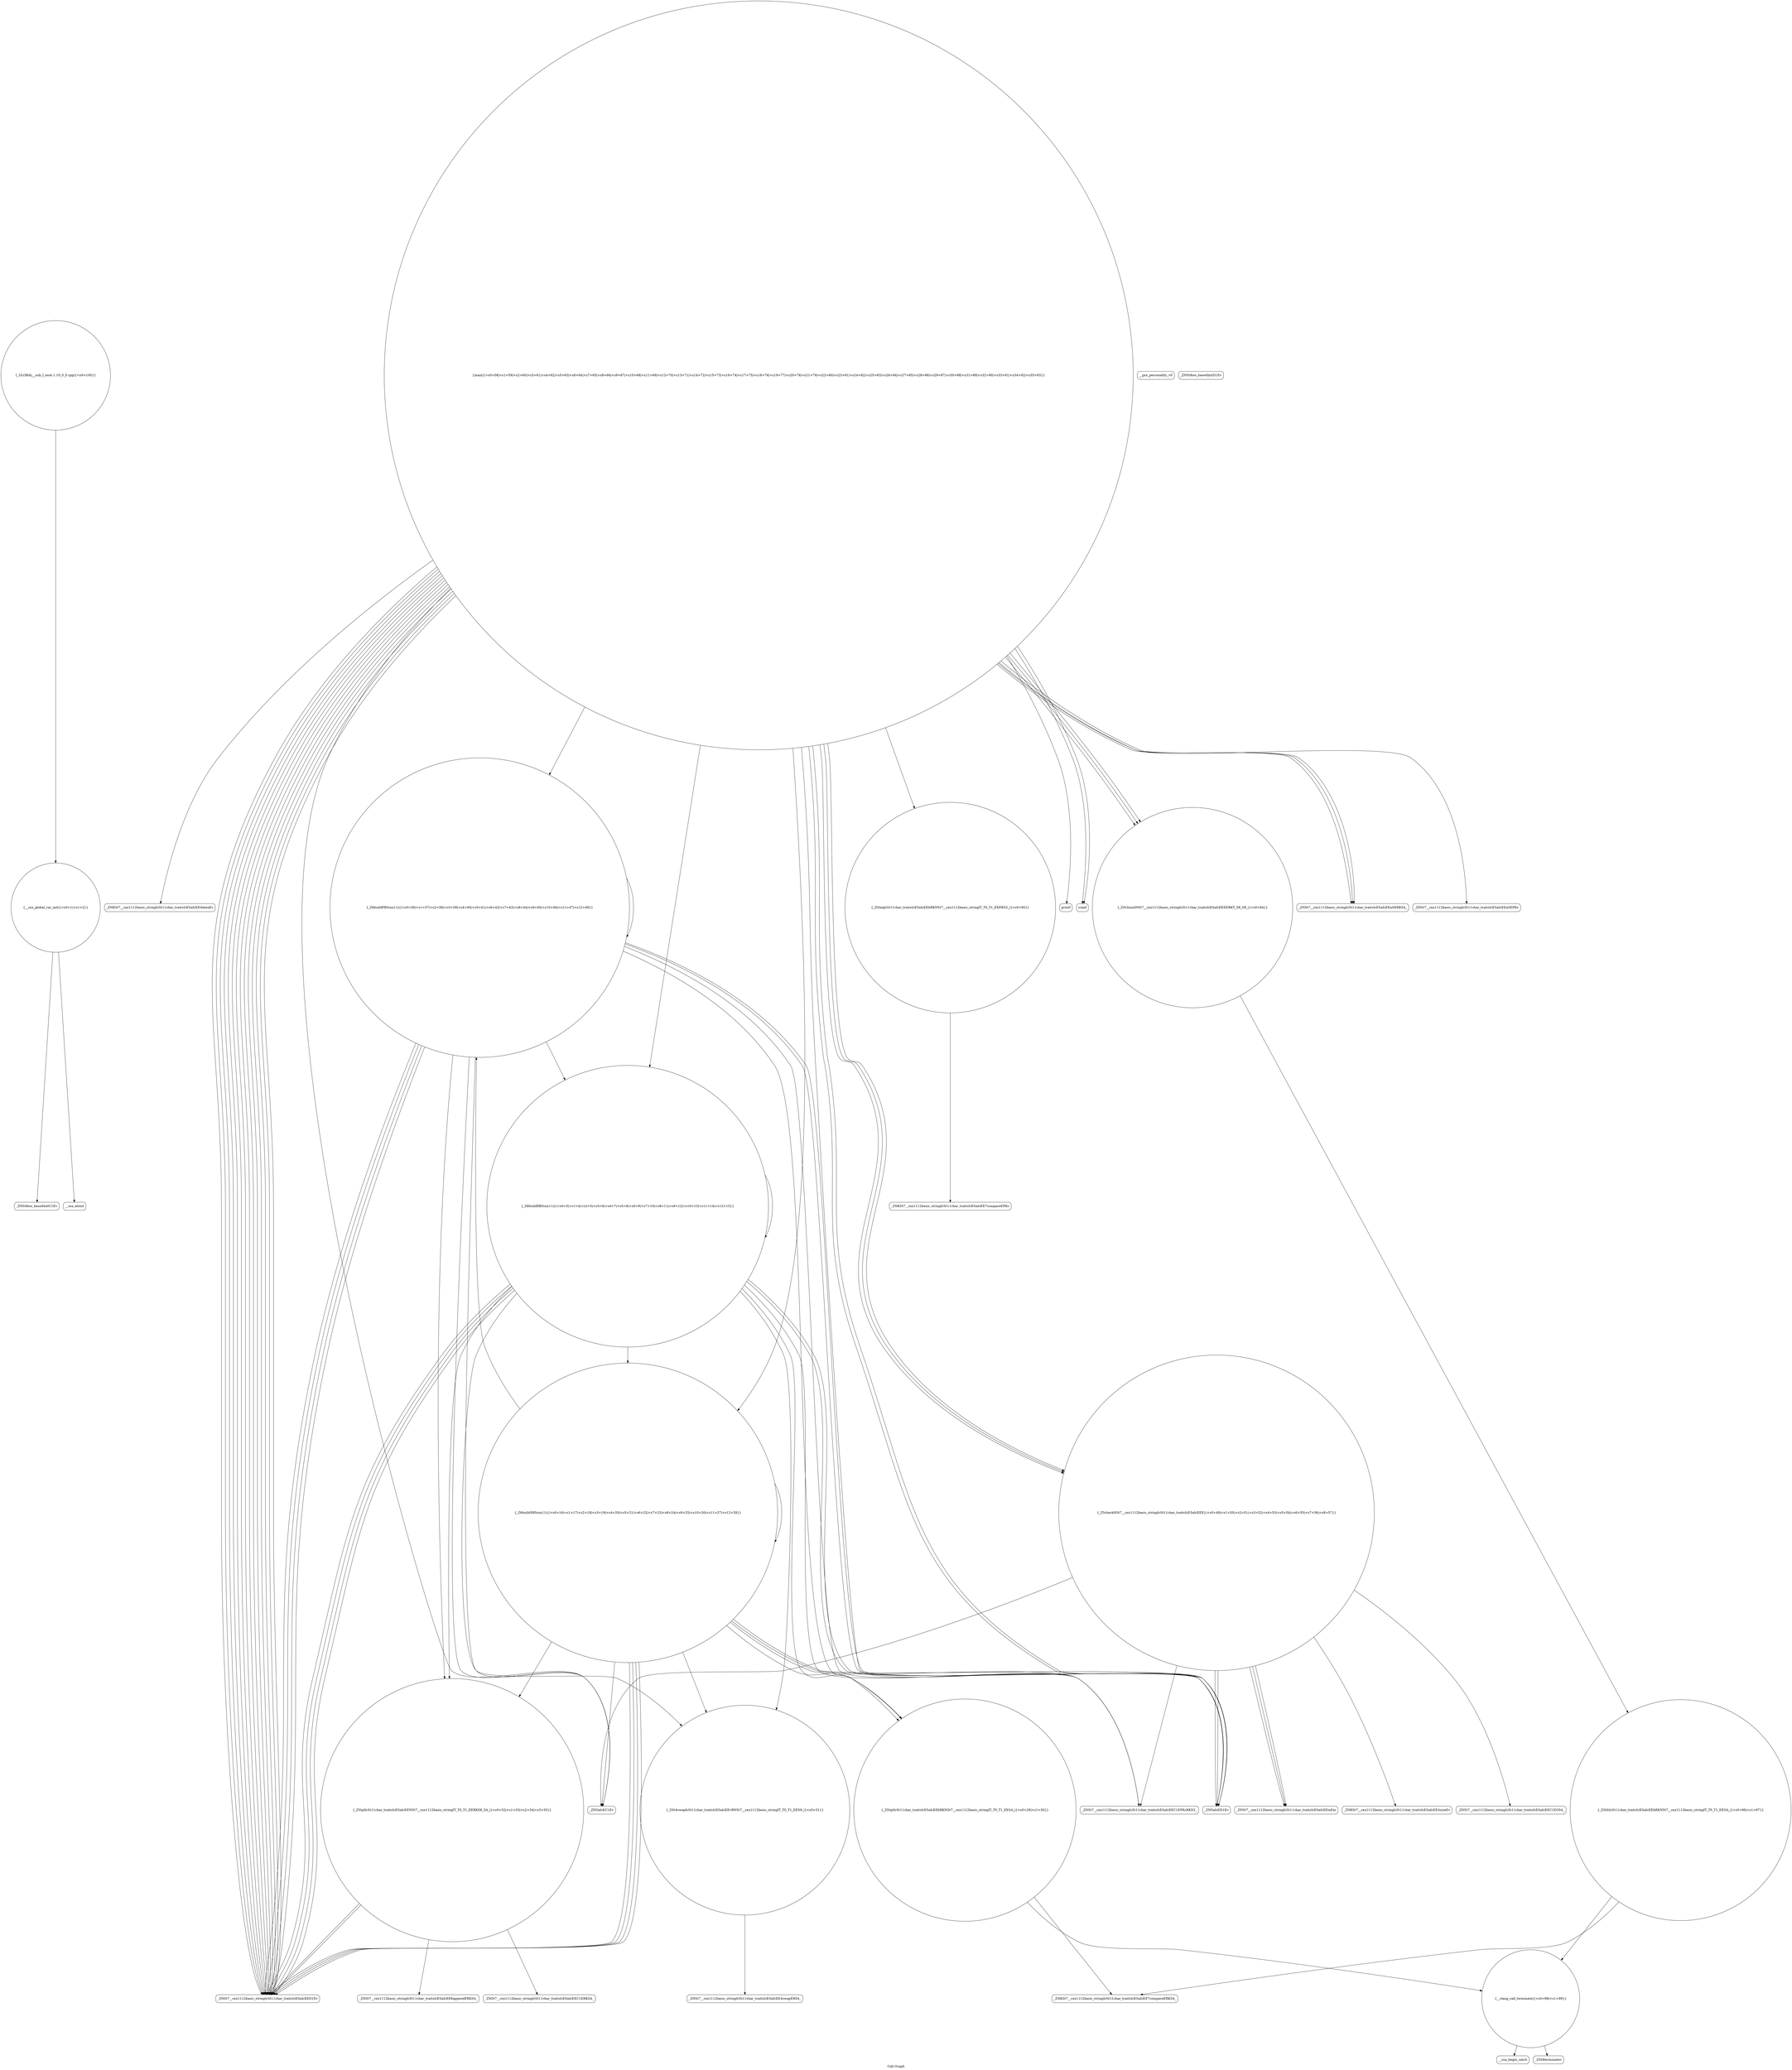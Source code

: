 digraph "Call Graph" {
	label="Call Graph";

	Node0x55f1cf860f10 [shape=record,shape=circle,label="{__cxx_global_var_init|{<s0>1|<s1>2}}"];
	Node0x55f1cf860f10:s0 -> Node0x55f1cf8613a0[color=black];
	Node0x55f1cf860f10:s1 -> Node0x55f1cf8614a0[color=black];
	Node0x55f1cf862020 [shape=record,shape=Mrecord,label="{_ZNKSt7__cxx1112basic_stringIcSt11char_traitsIcESaIcEE4dataEv}"];
	Node0x55f1cf8616a0 [shape=record,shape=Mrecord,label="{__gxx_personality_v0}"];
	Node0x55f1cf8623a0 [shape=record,shape=Mrecord,label="{_ZNSt7__cxx1112basic_stringIcSt11char_traitsIcESaIcEEC1ERKS4_}"];
	Node0x55f1cf861a20 [shape=record,shape=circle,label="{_Z6buildPB5cxx11i|{<s0>36|<s1>37|<s2>38|<s3>39|<s4>40|<s5>41|<s6>42|<s7>43|<s8>44|<s9>45|<s10>46|<s11>47|<s12>48}}"];
	Node0x55f1cf861a20:s0 -> Node0x55f1cf8615a0[color=black];
	Node0x55f1cf861a20:s1 -> Node0x55f1cf861620[color=black];
	Node0x55f1cf861a20:s2 -> Node0x55f1cf861720[color=black];
	Node0x55f1cf861a20:s3 -> Node0x55f1cf861720[color=black];
	Node0x55f1cf861a20:s4 -> Node0x55f1cf861520[color=black];
	Node0x55f1cf861a20:s5 -> Node0x55f1cf861a20[color=black];
	Node0x55f1cf861a20:s6 -> Node0x55f1cf861820[color=black];
	Node0x55f1cf861a20:s7 -> Node0x55f1cf8618a0[color=black];
	Node0x55f1cf861a20:s8 -> Node0x55f1cf861920[color=black];
	Node0x55f1cf861a20:s9 -> Node0x55f1cf8619a0[color=black];
	Node0x55f1cf861a20:s10 -> Node0x55f1cf8619a0[color=black];
	Node0x55f1cf861a20:s11 -> Node0x55f1cf8619a0[color=black];
	Node0x55f1cf861a20:s12 -> Node0x55f1cf8619a0[color=black];
	Node0x55f1cf861da0 [shape=record,shape=circle,label="{_ZSt3minINSt7__cxx1112basic_stringIcSt11char_traitsIcESaIcEEEERKT_S8_S8_|{<s0>94}}"];
	Node0x55f1cf861da0:s0 -> Node0x55f1cf8620a0[color=black];
	Node0x55f1cf861420 [shape=record,shape=Mrecord,label="{_ZNSt8ios_base4InitD1Ev}"];
	Node0x55f1cf862120 [shape=record,shape=Mrecord,label="{_ZNKSt7__cxx1112basic_stringIcSt11char_traitsIcESaIcEE7compareERKS4_}"];
	Node0x55f1cf8617a0 [shape=record,shape=circle,label="{_Z6buildSB5cxx11i|{<s0>16|<s1>17|<s2>18|<s3>19|<s4>20|<s5>21|<s6>22|<s7>23|<s8>24|<s9>25|<s10>26|<s11>27|<s12>28}}"];
	Node0x55f1cf8617a0:s0 -> Node0x55f1cf8615a0[color=black];
	Node0x55f1cf8617a0:s1 -> Node0x55f1cf861620[color=black];
	Node0x55f1cf8617a0:s2 -> Node0x55f1cf861720[color=black];
	Node0x55f1cf8617a0:s3 -> Node0x55f1cf861720[color=black];
	Node0x55f1cf8617a0:s4 -> Node0x55f1cf861a20[color=black];
	Node0x55f1cf8617a0:s5 -> Node0x55f1cf8617a0[color=black];
	Node0x55f1cf8617a0:s6 -> Node0x55f1cf861820[color=black];
	Node0x55f1cf8617a0:s7 -> Node0x55f1cf8618a0[color=black];
	Node0x55f1cf8617a0:s8 -> Node0x55f1cf861920[color=black];
	Node0x55f1cf8617a0:s9 -> Node0x55f1cf8619a0[color=black];
	Node0x55f1cf8617a0:s10 -> Node0x55f1cf8619a0[color=black];
	Node0x55f1cf8617a0:s11 -> Node0x55f1cf8619a0[color=black];
	Node0x55f1cf8617a0:s12 -> Node0x55f1cf8619a0[color=black];
	Node0x55f1cf8624a0 [shape=record,shape=Mrecord,label="{_ZNKSt7__cxx1112basic_stringIcSt11char_traitsIcESaIcEE7compareEPKc}"];
	Node0x55f1cf861b20 [shape=record,shape=Mrecord,label="{_ZNKSt7__cxx1112basic_stringIcSt11char_traitsIcESaIcEE4sizeEv}"];
	Node0x55f1cf861ea0 [shape=record,shape=circle,label="{_ZSteqIcSt11char_traitsIcESaIcEEbRKNSt7__cxx1112basic_stringIT_T0_T1_EEPKS5_|{<s0>95}}"];
	Node0x55f1cf861ea0:s0 -> Node0x55f1cf8624a0[color=black];
	Node0x55f1cf861520 [shape=record,shape=circle,label="{_Z6buildRB5cxx11i|{<s0>3|<s1>4|<s2>5|<s3>6|<s4>7|<s5>8|<s6>9|<s7>10|<s8>11|<s9>12|<s10>13|<s11>14|<s12>15}}"];
	Node0x55f1cf861520:s0 -> Node0x55f1cf8615a0[color=black];
	Node0x55f1cf861520:s1 -> Node0x55f1cf861620[color=black];
	Node0x55f1cf861520:s2 -> Node0x55f1cf861720[color=black];
	Node0x55f1cf861520:s3 -> Node0x55f1cf861720[color=black];
	Node0x55f1cf861520:s4 -> Node0x55f1cf861520[color=black];
	Node0x55f1cf861520:s5 -> Node0x55f1cf8617a0[color=black];
	Node0x55f1cf861520:s6 -> Node0x55f1cf861820[color=black];
	Node0x55f1cf861520:s7 -> Node0x55f1cf8618a0[color=black];
	Node0x55f1cf861520:s8 -> Node0x55f1cf861920[color=black];
	Node0x55f1cf861520:s9 -> Node0x55f1cf8619a0[color=black];
	Node0x55f1cf861520:s10 -> Node0x55f1cf8619a0[color=black];
	Node0x55f1cf861520:s11 -> Node0x55f1cf8619a0[color=black];
	Node0x55f1cf861520:s12 -> Node0x55f1cf8619a0[color=black];
	Node0x55f1cf862220 [shape=record,shape=Mrecord,label="{__cxa_begin_catch}"];
	Node0x55f1cf8618a0 [shape=record,shape=circle,label="{_ZSt4swapIcSt11char_traitsIcESaIcEEvRNSt7__cxx1112basic_stringIT_T0_T1_EES9_|{<s0>31}}"];
	Node0x55f1cf8618a0:s0 -> Node0x55f1cf862320[color=black];
	Node0x55f1cf861c20 [shape=record,shape=Mrecord,label="{_ZNSt7__cxx1112basic_stringIcSt11char_traitsIcESaIcEEC1EOS4_}"];
	Node0x55f1cf861fa0 [shape=record,shape=Mrecord,label="{printf}"];
	Node0x55f1cf861620 [shape=record,shape=Mrecord,label="{_ZNSt7__cxx1112basic_stringIcSt11char_traitsIcESaIcEEC1EPKcRKS3_}"];
	Node0x55f1cf862320 [shape=record,shape=Mrecord,label="{_ZNSt7__cxx1112basic_stringIcSt11char_traitsIcESaIcEE4swapERS4_}"];
	Node0x55f1cf8619a0 [shape=record,shape=Mrecord,label="{_ZNSt7__cxx1112basic_stringIcSt11char_traitsIcESaIcEED1Ev}"];
	Node0x55f1cf861d20 [shape=record,shape=Mrecord,label="{scanf}"];
	Node0x55f1cf8613a0 [shape=record,shape=Mrecord,label="{_ZNSt8ios_base4InitC1Ev}"];
	Node0x55f1cf8620a0 [shape=record,shape=circle,label="{_ZStltIcSt11char_traitsIcESaIcEEbRKNSt7__cxx1112basic_stringIT_T0_T1_EESA_|{<s0>96|<s1>97}}"];
	Node0x55f1cf8620a0:s0 -> Node0x55f1cf862120[color=black];
	Node0x55f1cf8620a0:s1 -> Node0x55f1cf8621a0[color=black];
	Node0x55f1cf861720 [shape=record,shape=Mrecord,label="{_ZNSaIcED1Ev}"];
	Node0x55f1cf862420 [shape=record,shape=Mrecord,label="{_ZNSt7__cxx1112basic_stringIcSt11char_traitsIcESaIcEE6appendERKS4_}"];
	Node0x55f1cf861aa0 [shape=record,shape=circle,label="{_Z5checkNSt7__cxx1112basic_stringIcSt11char_traitsIcESaIcEEE|{<s0>49|<s1>50|<s2>51|<s3>52|<s4>53|<s5>54|<s6>55|<s7>56|<s8>57}}"];
	Node0x55f1cf861aa0:s0 -> Node0x55f1cf861b20[color=black];
	Node0x55f1cf861aa0:s1 -> Node0x55f1cf861ba0[color=black];
	Node0x55f1cf861aa0:s2 -> Node0x55f1cf861ba0[color=black];
	Node0x55f1cf861aa0:s3 -> Node0x55f1cf861ba0[color=black];
	Node0x55f1cf861aa0:s4 -> Node0x55f1cf861c20[color=black];
	Node0x55f1cf861aa0:s5 -> Node0x55f1cf8615a0[color=black];
	Node0x55f1cf861aa0:s6 -> Node0x55f1cf861620[color=black];
	Node0x55f1cf861aa0:s7 -> Node0x55f1cf861720[color=black];
	Node0x55f1cf861aa0:s8 -> Node0x55f1cf861720[color=black];
	Node0x55f1cf861e20 [shape=record,shape=Mrecord,label="{_ZNSt7__cxx1112basic_stringIcSt11char_traitsIcESaIcEEaSERKS4_}"];
	Node0x55f1cf8614a0 [shape=record,shape=Mrecord,label="{__cxa_atexit}"];
	Node0x55f1cf8621a0 [shape=record,shape=circle,label="{__clang_call_terminate|{<s0>98|<s1>99}}"];
	Node0x55f1cf8621a0:s0 -> Node0x55f1cf862220[color=black];
	Node0x55f1cf8621a0:s1 -> Node0x55f1cf8622a0[color=black];
	Node0x55f1cf861820 [shape=record,shape=circle,label="{_ZStgtIcSt11char_traitsIcESaIcEEbRKNSt7__cxx1112basic_stringIT_T0_T1_EESA_|{<s0>29|<s1>30}}"];
	Node0x55f1cf861820:s0 -> Node0x55f1cf862120[color=black];
	Node0x55f1cf861820:s1 -> Node0x55f1cf8621a0[color=black];
	Node0x55f1cf862520 [shape=record,shape=circle,label="{_GLOBAL__sub_I_enot.1.10_0_0.cpp|{<s0>100}}"];
	Node0x55f1cf862520:s0 -> Node0x55f1cf860f10[color=black];
	Node0x55f1cf861ba0 [shape=record,shape=Mrecord,label="{_ZNSt7__cxx1112basic_stringIcSt11char_traitsIcESaIcEEixEm}"];
	Node0x55f1cf861f20 [shape=record,shape=Mrecord,label="{_ZNSt7__cxx1112basic_stringIcSt11char_traitsIcESaIcEEaSEPKc}"];
	Node0x55f1cf8615a0 [shape=record,shape=Mrecord,label="{_ZNSaIcEC1Ev}"];
	Node0x55f1cf8622a0 [shape=record,shape=Mrecord,label="{_ZSt9terminatev}"];
	Node0x55f1cf861920 [shape=record,shape=circle,label="{_ZStplIcSt11char_traitsIcESaIcEENSt7__cxx1112basic_stringIT_T0_T1_EERKS8_SA_|{<s0>32|<s1>33|<s2>34|<s3>35}}"];
	Node0x55f1cf861920:s0 -> Node0x55f1cf8623a0[color=black];
	Node0x55f1cf861920:s1 -> Node0x55f1cf862420[color=black];
	Node0x55f1cf861920:s2 -> Node0x55f1cf8619a0[color=black];
	Node0x55f1cf861920:s3 -> Node0x55f1cf8619a0[color=black];
	Node0x55f1cf861ca0 [shape=record,shape=circle,label="{main|{<s0>58|<s1>59|<s2>60|<s3>61|<s4>62|<s5>63|<s6>64|<s7>65|<s8>66|<s9>67|<s10>68|<s11>69|<s12>70|<s13>71|<s14>72|<s15>73|<s16>74|<s17>75|<s18>76|<s19>77|<s20>78|<s21>79|<s22>80|<s23>81|<s24>82|<s25>83|<s26>84|<s27>85|<s28>86|<s29>87|<s30>88|<s31>89|<s32>90|<s33>91|<s34>92|<s35>93}}"];
	Node0x55f1cf861ca0:s0 -> Node0x55f1cf861d20[color=black];
	Node0x55f1cf861ca0:s1 -> Node0x55f1cf861d20[color=black];
	Node0x55f1cf861ca0:s2 -> Node0x55f1cf8615a0[color=black];
	Node0x55f1cf861ca0:s3 -> Node0x55f1cf861620[color=black];
	Node0x55f1cf861ca0:s4 -> Node0x55f1cf861720[color=black];
	Node0x55f1cf861ca0:s5 -> Node0x55f1cf861520[color=black];
	Node0x55f1cf861ca0:s6 -> Node0x55f1cf861aa0[color=black];
	Node0x55f1cf861ca0:s7 -> Node0x55f1cf861da0[color=black];
	Node0x55f1cf861ca0:s8 -> Node0x55f1cf861e20[color=black];
	Node0x55f1cf861ca0:s9 -> Node0x55f1cf8619a0[color=black];
	Node0x55f1cf861ca0:s10 -> Node0x55f1cf8619a0[color=black];
	Node0x55f1cf861ca0:s11 -> Node0x55f1cf861a20[color=black];
	Node0x55f1cf861ca0:s12 -> Node0x55f1cf861aa0[color=black];
	Node0x55f1cf861ca0:s13 -> Node0x55f1cf861da0[color=black];
	Node0x55f1cf861ca0:s14 -> Node0x55f1cf861e20[color=black];
	Node0x55f1cf861ca0:s15 -> Node0x55f1cf8619a0[color=black];
	Node0x55f1cf861ca0:s16 -> Node0x55f1cf8619a0[color=black];
	Node0x55f1cf861ca0:s17 -> Node0x55f1cf8617a0[color=black];
	Node0x55f1cf861ca0:s18 -> Node0x55f1cf861aa0[color=black];
	Node0x55f1cf861ca0:s19 -> Node0x55f1cf861da0[color=black];
	Node0x55f1cf861ca0:s20 -> Node0x55f1cf861e20[color=black];
	Node0x55f1cf861ca0:s21 -> Node0x55f1cf8619a0[color=black];
	Node0x55f1cf861ca0:s22 -> Node0x55f1cf8619a0[color=black];
	Node0x55f1cf861ca0:s23 -> Node0x55f1cf861ea0[color=black];
	Node0x55f1cf861ca0:s24 -> Node0x55f1cf861f20[color=black];
	Node0x55f1cf861ca0:s25 -> Node0x55f1cf861720[color=black];
	Node0x55f1cf861ca0:s26 -> Node0x55f1cf8619a0[color=black];
	Node0x55f1cf861ca0:s27 -> Node0x55f1cf8619a0[color=black];
	Node0x55f1cf861ca0:s28 -> Node0x55f1cf8619a0[color=black];
	Node0x55f1cf861ca0:s29 -> Node0x55f1cf8619a0[color=black];
	Node0x55f1cf861ca0:s30 -> Node0x55f1cf8619a0[color=black];
	Node0x55f1cf861ca0:s31 -> Node0x55f1cf8619a0[color=black];
	Node0x55f1cf861ca0:s32 -> Node0x55f1cf862020[color=black];
	Node0x55f1cf861ca0:s33 -> Node0x55f1cf861fa0[color=black];
	Node0x55f1cf861ca0:s34 -> Node0x55f1cf8619a0[color=black];
	Node0x55f1cf861ca0:s35 -> Node0x55f1cf8619a0[color=black];
}

